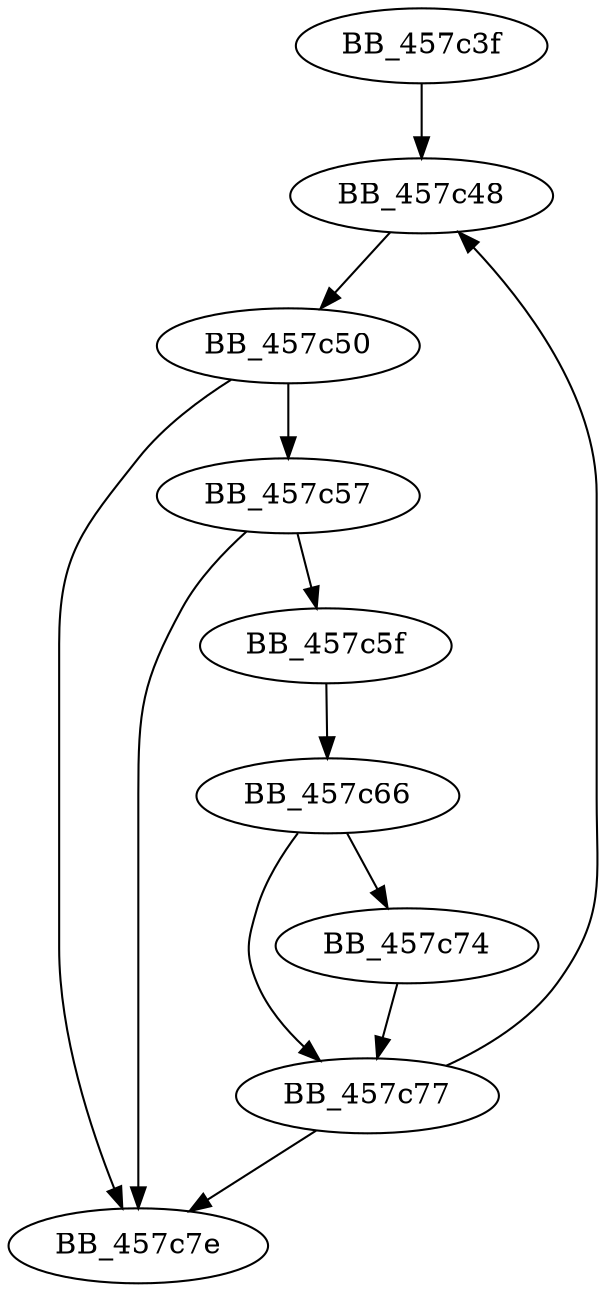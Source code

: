 DiGraph sub_457C3F{
BB_457c3f->BB_457c48
BB_457c48->BB_457c50
BB_457c50->BB_457c57
BB_457c50->BB_457c7e
BB_457c57->BB_457c5f
BB_457c57->BB_457c7e
BB_457c5f->BB_457c66
BB_457c66->BB_457c74
BB_457c66->BB_457c77
BB_457c74->BB_457c77
BB_457c77->BB_457c48
BB_457c77->BB_457c7e
}
